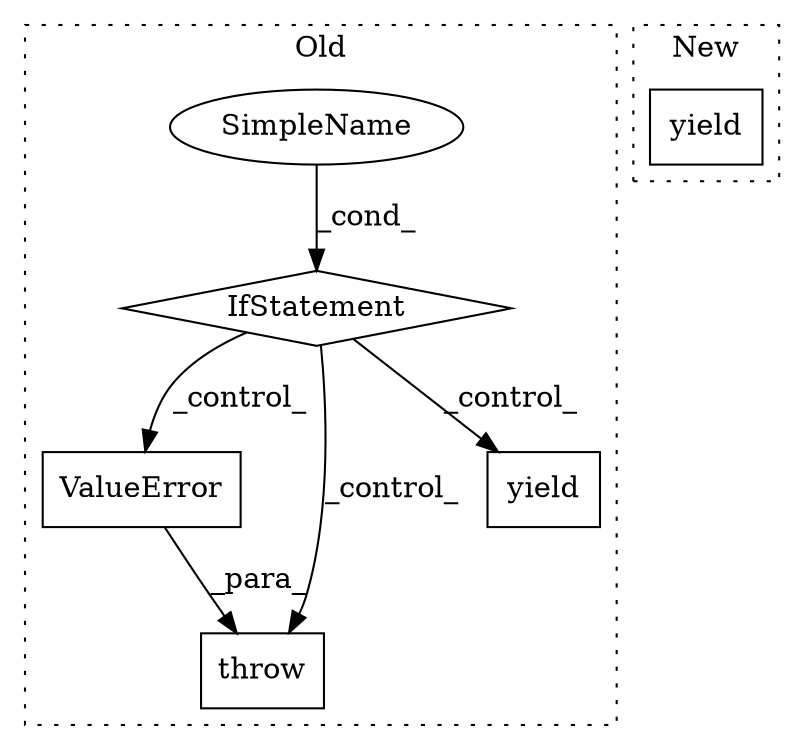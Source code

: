 digraph G {
subgraph cluster0 {
1 [label="ValueError" a="32" s="1342,1392" l="11,1" shape="box"];
3 [label="throw" a="53" s="1336" l="6" shape="box"];
4 [label="SimpleName" a="42" s="" l="" shape="ellipse"];
5 [label="IfStatement" a="25" s="1295,1324" l="10,2" shape="diamond"];
6 [label="yield" a="112" s="1610" l="7" shape="box"];
label = "Old";
style="dotted";
}
subgraph cluster1 {
2 [label="yield" a="112" s="1365" l="7" shape="box"];
label = "New";
style="dotted";
}
1 -> 3 [label="_para_"];
4 -> 5 [label="_cond_"];
5 -> 1 [label="_control_"];
5 -> 6 [label="_control_"];
5 -> 3 [label="_control_"];
}